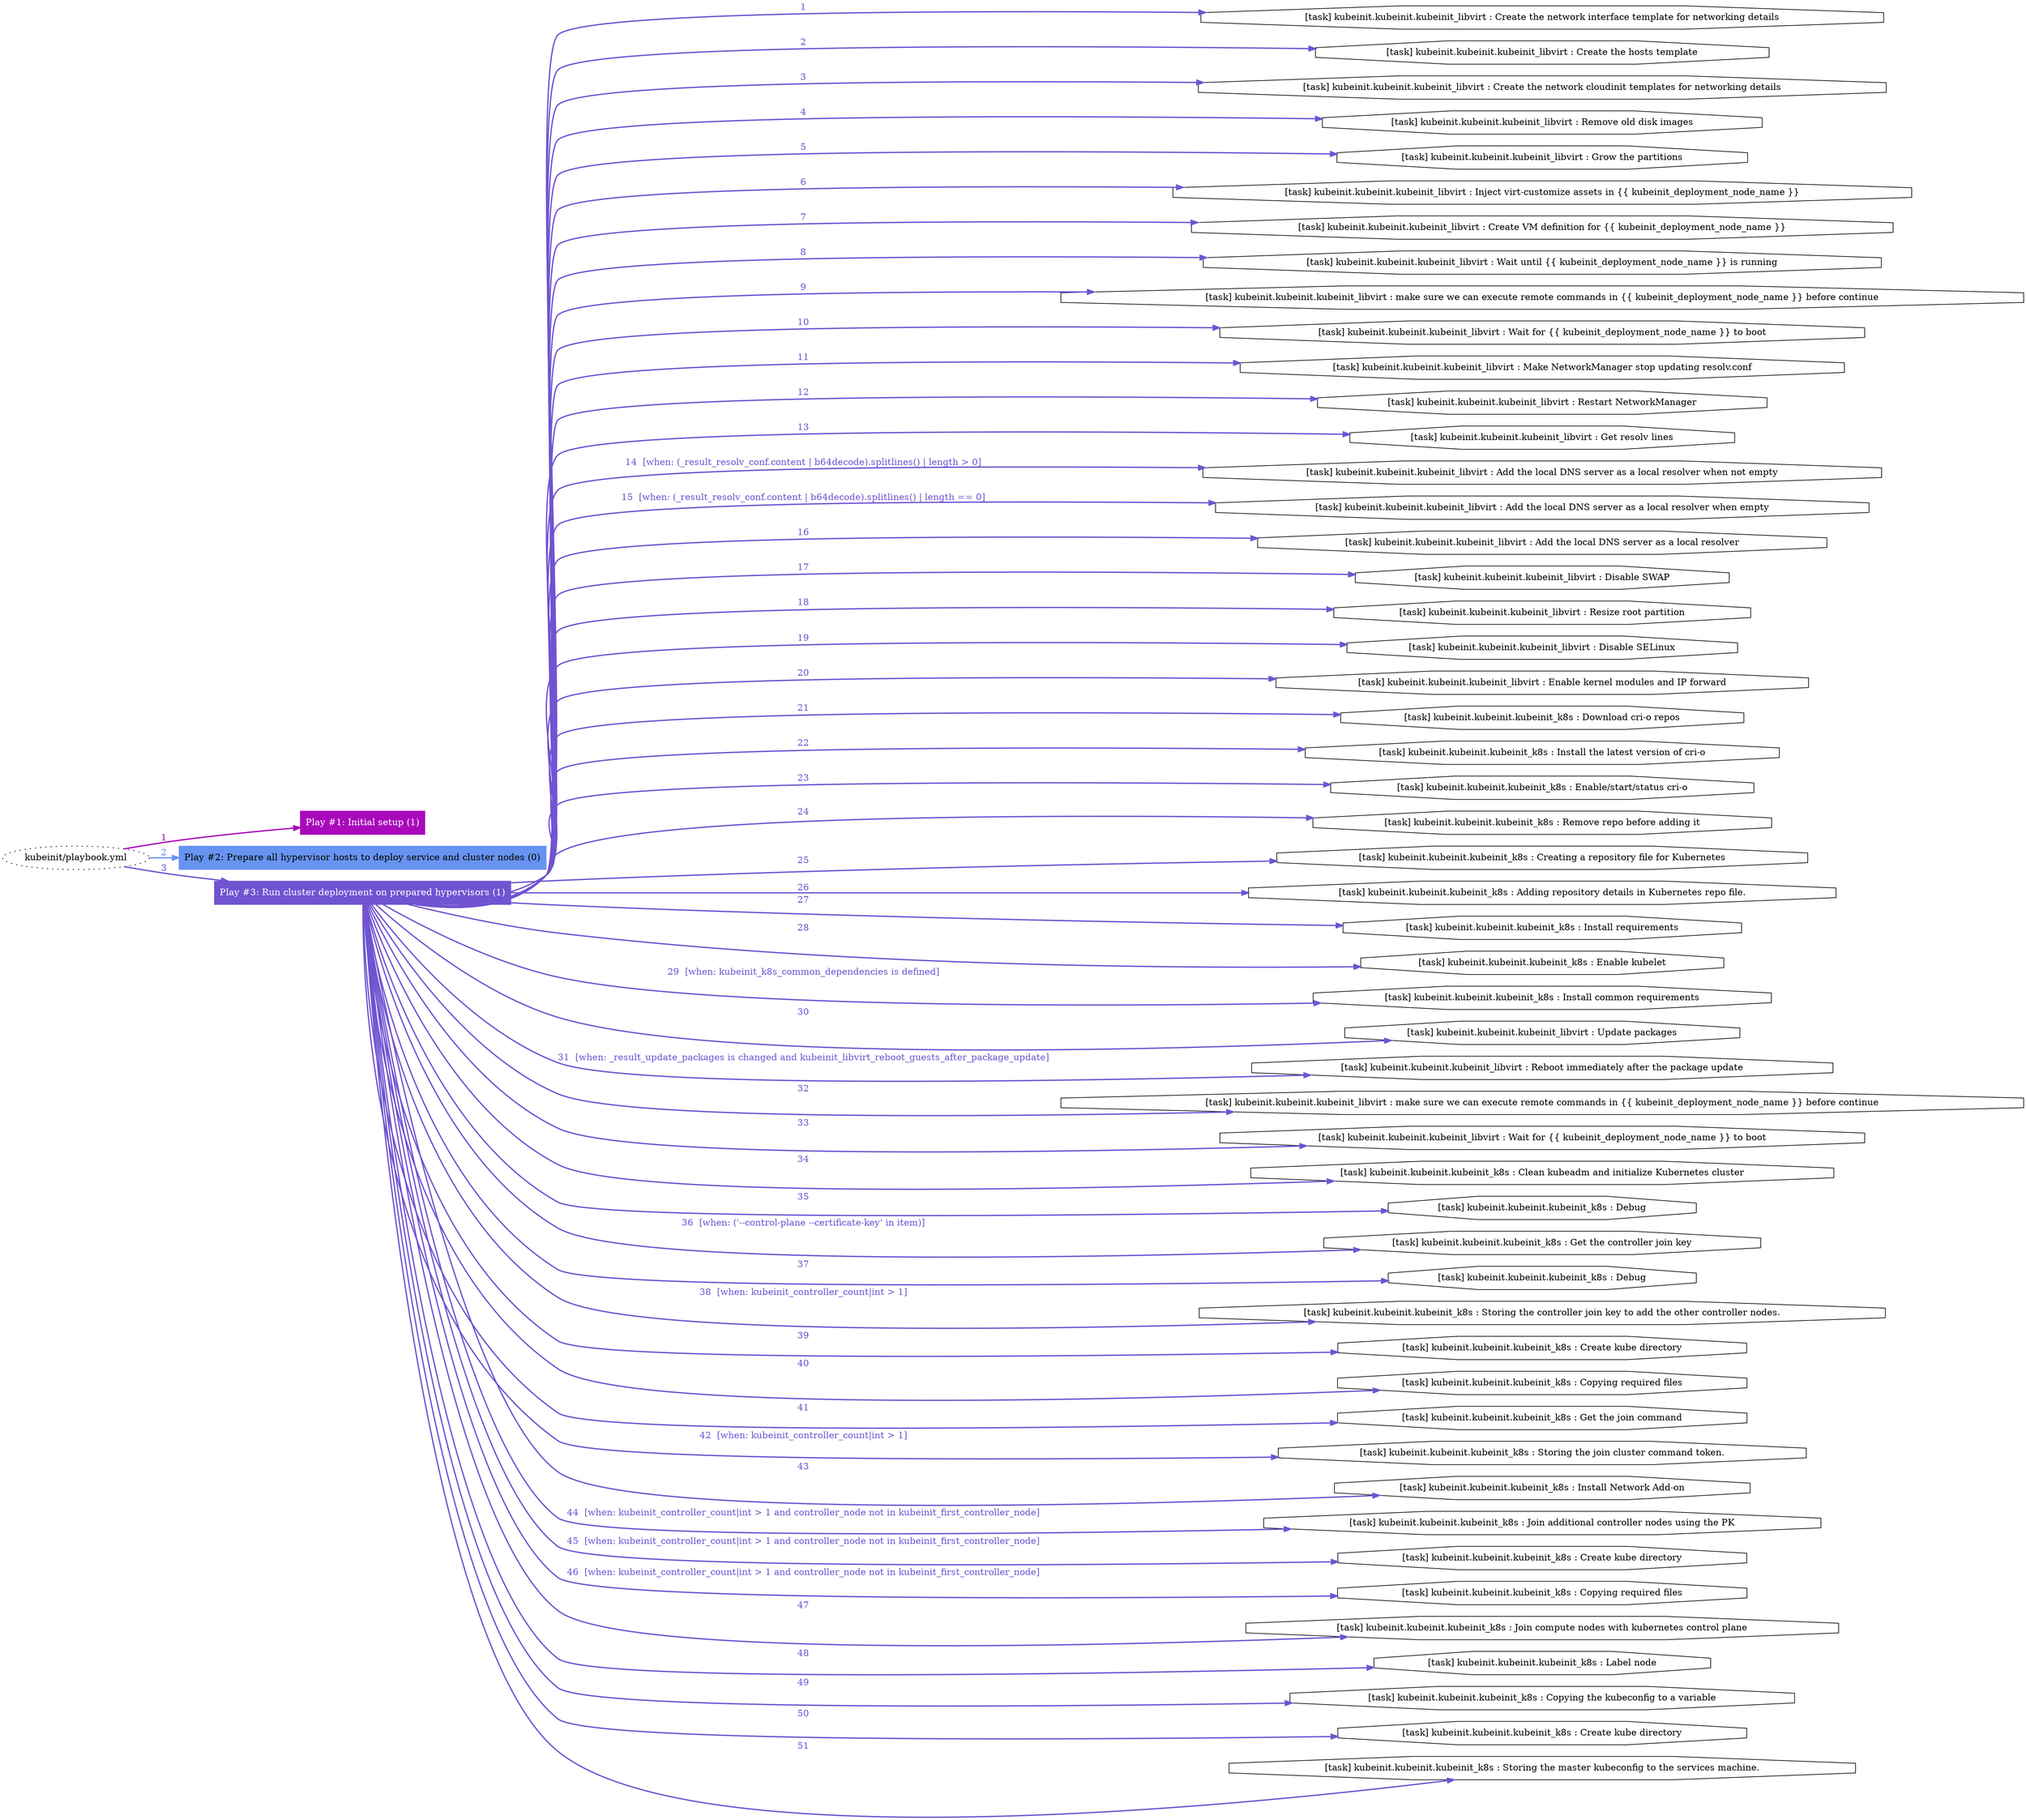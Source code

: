 digraph "kubeinit/playbook.yml "{
	graph [concentrate=true ordering=in rankdir=LR ratio=fill]
	edge [esep=5 sep=10]
	"kubeinit/playbook.yml" [id=root_node style=dotted]
	subgraph "Play #1: Initial setup (1) "{
		"Play #1: Initial setup (1)" [color="#a909bb" fontcolor="#ffffff" id="play_044ea05b-3c68-45e5-93fb-98a5fe5162ef" shape=box style=filled tooltip=localhost]
		"kubeinit/playbook.yml" -> "Play #1: Initial setup (1)" [label=1 color="#a909bb" fontcolor="#a909bb" id="edge_4f279a71-bca7-40d9-9f3b-d71ae8dd8e89" style=bold]
	}
	subgraph "Play #2: Prepare all hypervisor hosts to deploy service and cluster nodes (0) "{
		"Play #2: Prepare all hypervisor hosts to deploy service and cluster nodes (0)" [color="#6793f1" fontcolor="#000000" id="play_5effb69d-e78f-4c75-92e2-795bb58b1863" shape=box style=filled tooltip=""]
		"kubeinit/playbook.yml" -> "Play #2: Prepare all hypervisor hosts to deploy service and cluster nodes (0)" [label=2 color="#6793f1" fontcolor="#6793f1" id="edge_6b8a9bb0-24bf-46c4-97f4-216673ca4b5a" style=bold]
	}
	subgraph "Play #3: Run cluster deployment on prepared hypervisors (1) "{
		"Play #3: Run cluster deployment on prepared hypervisors (1)" [color="#7054d1" fontcolor="#ffffff" id="play_5bf2bf2e-78cd-496c-b3c1-db37087869b7" shape=box style=filled tooltip=localhost]
		"kubeinit/playbook.yml" -> "Play #3: Run cluster deployment on prepared hypervisors (1)" [label=3 color="#7054d1" fontcolor="#7054d1" id="edge_a4adbbd0-e47b-4da2-87e4-896df48c45a0" style=bold]
		"task_63bd1d2c-d0a8-44c6-bff4-91a148063dcb" [label="[task] kubeinit.kubeinit.kubeinit_libvirt : Create the network interface template for networking details" id="task_63bd1d2c-d0a8-44c6-bff4-91a148063dcb" shape=octagon tooltip="[task] kubeinit.kubeinit.kubeinit_libvirt : Create the network interface template for networking details"]
		"Play #3: Run cluster deployment on prepared hypervisors (1)" -> "task_63bd1d2c-d0a8-44c6-bff4-91a148063dcb" [label=1 color="#7054d1" fontcolor="#7054d1" id="edge_93d076cf-f37b-4300-a376-0ec24ac9c0e4" style=bold]
		"task_59cb61f3-8eb3-4eca-af2d-6199d2439f42" [label="[task] kubeinit.kubeinit.kubeinit_libvirt : Create the hosts template" id="task_59cb61f3-8eb3-4eca-af2d-6199d2439f42" shape=octagon tooltip="[task] kubeinit.kubeinit.kubeinit_libvirt : Create the hosts template"]
		"Play #3: Run cluster deployment on prepared hypervisors (1)" -> "task_59cb61f3-8eb3-4eca-af2d-6199d2439f42" [label=2 color="#7054d1" fontcolor="#7054d1" id="edge_71e0ff4b-a6bb-47f2-a5be-ff02f2f82f2f" style=bold]
		"task_549f5358-4e6e-44eb-abb6-418ae000d7d3" [label="[task] kubeinit.kubeinit.kubeinit_libvirt : Create the network cloudinit templates for networking details" id="task_549f5358-4e6e-44eb-abb6-418ae000d7d3" shape=octagon tooltip="[task] kubeinit.kubeinit.kubeinit_libvirt : Create the network cloudinit templates for networking details"]
		"Play #3: Run cluster deployment on prepared hypervisors (1)" -> "task_549f5358-4e6e-44eb-abb6-418ae000d7d3" [label=3 color="#7054d1" fontcolor="#7054d1" id="edge_d474ae23-fbc0-484d-ad98-16f2d5116b2d" style=bold]
		"task_32ed7b0c-6a98-4168-b8df-6180121e9344" [label="[task] kubeinit.kubeinit.kubeinit_libvirt : Remove old disk images" id="task_32ed7b0c-6a98-4168-b8df-6180121e9344" shape=octagon tooltip="[task] kubeinit.kubeinit.kubeinit_libvirt : Remove old disk images"]
		"Play #3: Run cluster deployment on prepared hypervisors (1)" -> "task_32ed7b0c-6a98-4168-b8df-6180121e9344" [label=4 color="#7054d1" fontcolor="#7054d1" id="edge_ad9a102b-e934-4337-9d81-37954c1d5715" style=bold]
		"task_95222957-7562-475c-8caa-edbfb881e067" [label="[task] kubeinit.kubeinit.kubeinit_libvirt : Grow the partitions" id="task_95222957-7562-475c-8caa-edbfb881e067" shape=octagon tooltip="[task] kubeinit.kubeinit.kubeinit_libvirt : Grow the partitions"]
		"Play #3: Run cluster deployment on prepared hypervisors (1)" -> "task_95222957-7562-475c-8caa-edbfb881e067" [label=5 color="#7054d1" fontcolor="#7054d1" id="edge_2fdcb61f-b867-4ac0-bff7-9300b8535395" style=bold]
		"task_e4b0202f-893c-497d-8820-8ed551b616b8" [label="[task] kubeinit.kubeinit.kubeinit_libvirt : Inject virt-customize assets in {{ kubeinit_deployment_node_name }}" id="task_e4b0202f-893c-497d-8820-8ed551b616b8" shape=octagon tooltip="[task] kubeinit.kubeinit.kubeinit_libvirt : Inject virt-customize assets in {{ kubeinit_deployment_node_name }}"]
		"Play #3: Run cluster deployment on prepared hypervisors (1)" -> "task_e4b0202f-893c-497d-8820-8ed551b616b8" [label=6 color="#7054d1" fontcolor="#7054d1" id="edge_12165b36-1d2c-45b3-a9be-e36b6c4fb8ad" style=bold]
		"task_6f0ea301-1176-4a33-81dd-5a15a4d86874" [label="[task] kubeinit.kubeinit.kubeinit_libvirt : Create VM definition for {{ kubeinit_deployment_node_name }}" id="task_6f0ea301-1176-4a33-81dd-5a15a4d86874" shape=octagon tooltip="[task] kubeinit.kubeinit.kubeinit_libvirt : Create VM definition for {{ kubeinit_deployment_node_name }}"]
		"Play #3: Run cluster deployment on prepared hypervisors (1)" -> "task_6f0ea301-1176-4a33-81dd-5a15a4d86874" [label=7 color="#7054d1" fontcolor="#7054d1" id="edge_748ca7ed-9b06-4b29-a4ca-523705551095" style=bold]
		"task_1d7578aa-1498-41ce-956d-fbea16eaf5db" [label="[task] kubeinit.kubeinit.kubeinit_libvirt : Wait until {{ kubeinit_deployment_node_name }} is running" id="task_1d7578aa-1498-41ce-956d-fbea16eaf5db" shape=octagon tooltip="[task] kubeinit.kubeinit.kubeinit_libvirt : Wait until {{ kubeinit_deployment_node_name }} is running"]
		"Play #3: Run cluster deployment on prepared hypervisors (1)" -> "task_1d7578aa-1498-41ce-956d-fbea16eaf5db" [label=8 color="#7054d1" fontcolor="#7054d1" id="edge_a33ea74c-e179-4828-8da2-225db139842e" style=bold]
		"task_e1ea4d01-9cd8-4a87-9824-c09a66674378" [label="[task] kubeinit.kubeinit.kubeinit_libvirt : make sure we can execute remote commands in {{ kubeinit_deployment_node_name }} before continue" id="task_e1ea4d01-9cd8-4a87-9824-c09a66674378" shape=octagon tooltip="[task] kubeinit.kubeinit.kubeinit_libvirt : make sure we can execute remote commands in {{ kubeinit_deployment_node_name }} before continue"]
		"Play #3: Run cluster deployment on prepared hypervisors (1)" -> "task_e1ea4d01-9cd8-4a87-9824-c09a66674378" [label=9 color="#7054d1" fontcolor="#7054d1" id="edge_9c477e68-5459-49e7-b104-ccaa3a772265" style=bold]
		"task_907a8d91-235f-42a7-bcf3-427cafa03159" [label="[task] kubeinit.kubeinit.kubeinit_libvirt : Wait for {{ kubeinit_deployment_node_name }} to boot" id="task_907a8d91-235f-42a7-bcf3-427cafa03159" shape=octagon tooltip="[task] kubeinit.kubeinit.kubeinit_libvirt : Wait for {{ kubeinit_deployment_node_name }} to boot"]
		"Play #3: Run cluster deployment on prepared hypervisors (1)" -> "task_907a8d91-235f-42a7-bcf3-427cafa03159" [label=10 color="#7054d1" fontcolor="#7054d1" id="edge_4a422b57-7a37-4ff9-8352-f0767e007eb7" style=bold]
		"task_e0f76016-9370-40a5-ad68-5b3188fa5876" [label="[task] kubeinit.kubeinit.kubeinit_libvirt : Make NetworkManager stop updating resolv.conf" id="task_e0f76016-9370-40a5-ad68-5b3188fa5876" shape=octagon tooltip="[task] kubeinit.kubeinit.kubeinit_libvirt : Make NetworkManager stop updating resolv.conf"]
		"Play #3: Run cluster deployment on prepared hypervisors (1)" -> "task_e0f76016-9370-40a5-ad68-5b3188fa5876" [label=11 color="#7054d1" fontcolor="#7054d1" id="edge_0115d840-1878-419c-9628-299b5544f29b" style=bold]
		"task_b20885b0-6df8-4523-858d-400ebb8edd05" [label="[task] kubeinit.kubeinit.kubeinit_libvirt : Restart NetworkManager" id="task_b20885b0-6df8-4523-858d-400ebb8edd05" shape=octagon tooltip="[task] kubeinit.kubeinit.kubeinit_libvirt : Restart NetworkManager"]
		"Play #3: Run cluster deployment on prepared hypervisors (1)" -> "task_b20885b0-6df8-4523-858d-400ebb8edd05" [label=12 color="#7054d1" fontcolor="#7054d1" id="edge_fa4afcc3-f554-4ab5-b323-863d3aba89b0" style=bold]
		"task_cea4194b-c712-4cb2-98cf-4763c028a80c" [label="[task] kubeinit.kubeinit.kubeinit_libvirt : Get resolv lines" id="task_cea4194b-c712-4cb2-98cf-4763c028a80c" shape=octagon tooltip="[task] kubeinit.kubeinit.kubeinit_libvirt : Get resolv lines"]
		"Play #3: Run cluster deployment on prepared hypervisors (1)" -> "task_cea4194b-c712-4cb2-98cf-4763c028a80c" [label=13 color="#7054d1" fontcolor="#7054d1" id="edge_94f84774-555b-46cd-bed0-22bb1d63255a" style=bold]
		"task_f11da07d-7641-44da-9c05-e6d8ab2ca368" [label="[task] kubeinit.kubeinit.kubeinit_libvirt : Add the local DNS server as a local resolver when not empty" id="task_f11da07d-7641-44da-9c05-e6d8ab2ca368" shape=octagon tooltip="[task] kubeinit.kubeinit.kubeinit_libvirt : Add the local DNS server as a local resolver when not empty"]
		"Play #3: Run cluster deployment on prepared hypervisors (1)" -> "task_f11da07d-7641-44da-9c05-e6d8ab2ca368" [label="14  [when: (_result_resolv_conf.content | b64decode).splitlines() | length > 0]" color="#7054d1" fontcolor="#7054d1" id="edge_37b60a53-6338-4679-bb2b-a27fa0ccc37f" style=bold]
		"task_6fb83109-8324-41a6-b49f-c6ca5c045668" [label="[task] kubeinit.kubeinit.kubeinit_libvirt : Add the local DNS server as a local resolver when empty" id="task_6fb83109-8324-41a6-b49f-c6ca5c045668" shape=octagon tooltip="[task] kubeinit.kubeinit.kubeinit_libvirt : Add the local DNS server as a local resolver when empty"]
		"Play #3: Run cluster deployment on prepared hypervisors (1)" -> "task_6fb83109-8324-41a6-b49f-c6ca5c045668" [label="15  [when: (_result_resolv_conf.content | b64decode).splitlines() | length == 0]" color="#7054d1" fontcolor="#7054d1" id="edge_f3a6c2df-4930-4393-bf33-82d0332b4212" style=bold]
		"task_5faf3ec9-70ca-452f-84fd-ad696109b75e" [label="[task] kubeinit.kubeinit.kubeinit_libvirt : Add the local DNS server as a local resolver" id="task_5faf3ec9-70ca-452f-84fd-ad696109b75e" shape=octagon tooltip="[task] kubeinit.kubeinit.kubeinit_libvirt : Add the local DNS server as a local resolver"]
		"Play #3: Run cluster deployment on prepared hypervisors (1)" -> "task_5faf3ec9-70ca-452f-84fd-ad696109b75e" [label=16 color="#7054d1" fontcolor="#7054d1" id="edge_1f9c1b12-645e-4373-a40b-e363ada5855f" style=bold]
		"task_05e3b70a-310c-4f35-9e4e-513ef6616f4b" [label="[task] kubeinit.kubeinit.kubeinit_libvirt : Disable SWAP" id="task_05e3b70a-310c-4f35-9e4e-513ef6616f4b" shape=octagon tooltip="[task] kubeinit.kubeinit.kubeinit_libvirt : Disable SWAP"]
		"Play #3: Run cluster deployment on prepared hypervisors (1)" -> "task_05e3b70a-310c-4f35-9e4e-513ef6616f4b" [label=17 color="#7054d1" fontcolor="#7054d1" id="edge_161cb646-d6c0-4d47-b22f-072c14eccccb" style=bold]
		"task_e9959232-e98f-4344-822e-5c107b506e00" [label="[task] kubeinit.kubeinit.kubeinit_libvirt : Resize root partition" id="task_e9959232-e98f-4344-822e-5c107b506e00" shape=octagon tooltip="[task] kubeinit.kubeinit.kubeinit_libvirt : Resize root partition"]
		"Play #3: Run cluster deployment on prepared hypervisors (1)" -> "task_e9959232-e98f-4344-822e-5c107b506e00" [label=18 color="#7054d1" fontcolor="#7054d1" id="edge_fa3eb2d5-e0e9-4269-abb9-1fef2d5f1445" style=bold]
		"task_92a5b11d-a13a-4c90-aefb-62c88e943f9b" [label="[task] kubeinit.kubeinit.kubeinit_libvirt : Disable SELinux" id="task_92a5b11d-a13a-4c90-aefb-62c88e943f9b" shape=octagon tooltip="[task] kubeinit.kubeinit.kubeinit_libvirt : Disable SELinux"]
		"Play #3: Run cluster deployment on prepared hypervisors (1)" -> "task_92a5b11d-a13a-4c90-aefb-62c88e943f9b" [label=19 color="#7054d1" fontcolor="#7054d1" id="edge_fb0c0db7-76ad-40be-ab2c-fcc3cd356f23" style=bold]
		"task_b95d5f8b-3960-45eb-b322-6475b9ac75ef" [label="[task] kubeinit.kubeinit.kubeinit_libvirt : Enable kernel modules and IP forward" id="task_b95d5f8b-3960-45eb-b322-6475b9ac75ef" shape=octagon tooltip="[task] kubeinit.kubeinit.kubeinit_libvirt : Enable kernel modules and IP forward"]
		"Play #3: Run cluster deployment on prepared hypervisors (1)" -> "task_b95d5f8b-3960-45eb-b322-6475b9ac75ef" [label=20 color="#7054d1" fontcolor="#7054d1" id="edge_8e52d7e9-a566-46d8-bee5-8a57ac9640ab" style=bold]
		"task_2ba74d17-83aa-4c25-b4ed-b268fa4ecdd7" [label="[task] kubeinit.kubeinit.kubeinit_k8s : Download cri-o repos" id="task_2ba74d17-83aa-4c25-b4ed-b268fa4ecdd7" shape=octagon tooltip="[task] kubeinit.kubeinit.kubeinit_k8s : Download cri-o repos"]
		"Play #3: Run cluster deployment on prepared hypervisors (1)" -> "task_2ba74d17-83aa-4c25-b4ed-b268fa4ecdd7" [label=21 color="#7054d1" fontcolor="#7054d1" id="edge_2e25cb55-13f4-4fda-ba75-932b8930b1a8" style=bold]
		"task_58743a68-012d-469d-b152-e44ceeb43c4a" [label="[task] kubeinit.kubeinit.kubeinit_k8s : Install the latest version of cri-o" id="task_58743a68-012d-469d-b152-e44ceeb43c4a" shape=octagon tooltip="[task] kubeinit.kubeinit.kubeinit_k8s : Install the latest version of cri-o"]
		"Play #3: Run cluster deployment on prepared hypervisors (1)" -> "task_58743a68-012d-469d-b152-e44ceeb43c4a" [label=22 color="#7054d1" fontcolor="#7054d1" id="edge_98a291e1-e567-4c43-99aa-aca6889529c9" style=bold]
		"task_666e8b54-916d-43c3-a3c3-b00e75fe8023" [label="[task] kubeinit.kubeinit.kubeinit_k8s : Enable/start/status cri-o" id="task_666e8b54-916d-43c3-a3c3-b00e75fe8023" shape=octagon tooltip="[task] kubeinit.kubeinit.kubeinit_k8s : Enable/start/status cri-o"]
		"Play #3: Run cluster deployment on prepared hypervisors (1)" -> "task_666e8b54-916d-43c3-a3c3-b00e75fe8023" [label=23 color="#7054d1" fontcolor="#7054d1" id="edge_92f02f58-e0bf-40d1-9983-0ab8f5c88692" style=bold]
		"task_cd699bde-c00d-4242-8b8e-e3faf812dc1e" [label="[task] kubeinit.kubeinit.kubeinit_k8s : Remove repo before adding it" id="task_cd699bde-c00d-4242-8b8e-e3faf812dc1e" shape=octagon tooltip="[task] kubeinit.kubeinit.kubeinit_k8s : Remove repo before adding it"]
		"Play #3: Run cluster deployment on prepared hypervisors (1)" -> "task_cd699bde-c00d-4242-8b8e-e3faf812dc1e" [label=24 color="#7054d1" fontcolor="#7054d1" id="edge_39914629-93bb-4e95-b963-51e61215380e" style=bold]
		"task_c9ad3675-e7df-45f6-9690-cbb3ad88abbd" [label="[task] kubeinit.kubeinit.kubeinit_k8s : Creating a repository file for Kubernetes" id="task_c9ad3675-e7df-45f6-9690-cbb3ad88abbd" shape=octagon tooltip="[task] kubeinit.kubeinit.kubeinit_k8s : Creating a repository file for Kubernetes"]
		"Play #3: Run cluster deployment on prepared hypervisors (1)" -> "task_c9ad3675-e7df-45f6-9690-cbb3ad88abbd" [label=25 color="#7054d1" fontcolor="#7054d1" id="edge_051e5ef9-7c72-4d41-b0fe-ceb251c1de1e" style=bold]
		"task_47f31b68-fb6d-4da3-983a-6c4ed311c2d9" [label="[task] kubeinit.kubeinit.kubeinit_k8s : Adding repository details in Kubernetes repo file." id="task_47f31b68-fb6d-4da3-983a-6c4ed311c2d9" shape=octagon tooltip="[task] kubeinit.kubeinit.kubeinit_k8s : Adding repository details in Kubernetes repo file."]
		"Play #3: Run cluster deployment on prepared hypervisors (1)" -> "task_47f31b68-fb6d-4da3-983a-6c4ed311c2d9" [label=26 color="#7054d1" fontcolor="#7054d1" id="edge_f2d86595-7ea0-42ad-8e26-409e49a4f539" style=bold]
		"task_d6aa0765-bd41-4548-8364-20b36ef9893e" [label="[task] kubeinit.kubeinit.kubeinit_k8s : Install requirements" id="task_d6aa0765-bd41-4548-8364-20b36ef9893e" shape=octagon tooltip="[task] kubeinit.kubeinit.kubeinit_k8s : Install requirements"]
		"Play #3: Run cluster deployment on prepared hypervisors (1)" -> "task_d6aa0765-bd41-4548-8364-20b36ef9893e" [label=27 color="#7054d1" fontcolor="#7054d1" id="edge_b4b8806d-0ccb-42d5-a3bc-02063f62928b" style=bold]
		"task_43f31a02-1a79-440d-ab3c-2c497669b2ce" [label="[task] kubeinit.kubeinit.kubeinit_k8s : Enable kubelet" id="task_43f31a02-1a79-440d-ab3c-2c497669b2ce" shape=octagon tooltip="[task] kubeinit.kubeinit.kubeinit_k8s : Enable kubelet"]
		"Play #3: Run cluster deployment on prepared hypervisors (1)" -> "task_43f31a02-1a79-440d-ab3c-2c497669b2ce" [label=28 color="#7054d1" fontcolor="#7054d1" id="edge_bf9d811d-372d-4a12-a6f7-79645abcbd6b" style=bold]
		"task_6f13c880-ea6b-4f66-9c0d-6cd9233b5388" [label="[task] kubeinit.kubeinit.kubeinit_k8s : Install common requirements" id="task_6f13c880-ea6b-4f66-9c0d-6cd9233b5388" shape=octagon tooltip="[task] kubeinit.kubeinit.kubeinit_k8s : Install common requirements"]
		"Play #3: Run cluster deployment on prepared hypervisors (1)" -> "task_6f13c880-ea6b-4f66-9c0d-6cd9233b5388" [label="29  [when: kubeinit_k8s_common_dependencies is defined]" color="#7054d1" fontcolor="#7054d1" id="edge_37509e2e-b687-4317-8ed2-770fc7b16ebe" style=bold]
		"task_76c9bbf4-50c8-4e83-b6b0-0faa5b07e792" [label="[task] kubeinit.kubeinit.kubeinit_libvirt : Update packages" id="task_76c9bbf4-50c8-4e83-b6b0-0faa5b07e792" shape=octagon tooltip="[task] kubeinit.kubeinit.kubeinit_libvirt : Update packages"]
		"Play #3: Run cluster deployment on prepared hypervisors (1)" -> "task_76c9bbf4-50c8-4e83-b6b0-0faa5b07e792" [label=30 color="#7054d1" fontcolor="#7054d1" id="edge_1b72f649-5678-4a10-9689-de81e4669668" style=bold]
		"task_ff0dcdb0-c25a-49bc-ba6a-2c861aa1c9c4" [label="[task] kubeinit.kubeinit.kubeinit_libvirt : Reboot immediately after the package update" id="task_ff0dcdb0-c25a-49bc-ba6a-2c861aa1c9c4" shape=octagon tooltip="[task] kubeinit.kubeinit.kubeinit_libvirt : Reboot immediately after the package update"]
		"Play #3: Run cluster deployment on prepared hypervisors (1)" -> "task_ff0dcdb0-c25a-49bc-ba6a-2c861aa1c9c4" [label="31  [when: _result_update_packages is changed and kubeinit_libvirt_reboot_guests_after_package_update]" color="#7054d1" fontcolor="#7054d1" id="edge_9cc41a1b-0246-4850-bf94-377793da8d14" style=bold]
		"task_18c51805-1acf-48a8-b7a0-81196d414add" [label="[task] kubeinit.kubeinit.kubeinit_libvirt : make sure we can execute remote commands in {{ kubeinit_deployment_node_name }} before continue" id="task_18c51805-1acf-48a8-b7a0-81196d414add" shape=octagon tooltip="[task] kubeinit.kubeinit.kubeinit_libvirt : make sure we can execute remote commands in {{ kubeinit_deployment_node_name }} before continue"]
		"Play #3: Run cluster deployment on prepared hypervisors (1)" -> "task_18c51805-1acf-48a8-b7a0-81196d414add" [label=32 color="#7054d1" fontcolor="#7054d1" id="edge_0ea5a518-6bca-4fc7-a76e-e3e68697c546" style=bold]
		"task_169e9d9a-7b13-4aba-a7fd-13cb78896e45" [label="[task] kubeinit.kubeinit.kubeinit_libvirt : Wait for {{ kubeinit_deployment_node_name }} to boot" id="task_169e9d9a-7b13-4aba-a7fd-13cb78896e45" shape=octagon tooltip="[task] kubeinit.kubeinit.kubeinit_libvirt : Wait for {{ kubeinit_deployment_node_name }} to boot"]
		"Play #3: Run cluster deployment on prepared hypervisors (1)" -> "task_169e9d9a-7b13-4aba-a7fd-13cb78896e45" [label=33 color="#7054d1" fontcolor="#7054d1" id="edge_16c48214-9835-42c0-adc8-4f996680c9f1" style=bold]
		"task_39149f42-eecb-4cab-b286-d2a1f7d07c11" [label="[task] kubeinit.kubeinit.kubeinit_k8s : Clean kubeadm and initialize Kubernetes cluster" id="task_39149f42-eecb-4cab-b286-d2a1f7d07c11" shape=octagon tooltip="[task] kubeinit.kubeinit.kubeinit_k8s : Clean kubeadm and initialize Kubernetes cluster"]
		"Play #3: Run cluster deployment on prepared hypervisors (1)" -> "task_39149f42-eecb-4cab-b286-d2a1f7d07c11" [label=34 color="#7054d1" fontcolor="#7054d1" id="edge_8ec4ff2b-82c6-4f4b-8f34-fad2bd39c960" style=bold]
		"task_cf988f81-ab4f-41ae-a80c-6eb322000f26" [label="[task] kubeinit.kubeinit.kubeinit_k8s : Debug" id="task_cf988f81-ab4f-41ae-a80c-6eb322000f26" shape=octagon tooltip="[task] kubeinit.kubeinit.kubeinit_k8s : Debug"]
		"Play #3: Run cluster deployment on prepared hypervisors (1)" -> "task_cf988f81-ab4f-41ae-a80c-6eb322000f26" [label=35 color="#7054d1" fontcolor="#7054d1" id="edge_661831de-2098-4f48-af25-52618cce7eab" style=bold]
		"task_c43331d0-5297-4635-a83e-45d7a6e87ac8" [label="[task] kubeinit.kubeinit.kubeinit_k8s : Get the controller join key" id="task_c43331d0-5297-4635-a83e-45d7a6e87ac8" shape=octagon tooltip="[task] kubeinit.kubeinit.kubeinit_k8s : Get the controller join key"]
		"Play #3: Run cluster deployment on prepared hypervisors (1)" -> "task_c43331d0-5297-4635-a83e-45d7a6e87ac8" [label="36  [when: ('--control-plane --certificate-key' in item)]" color="#7054d1" fontcolor="#7054d1" id="edge_2d6a7fd8-cd4f-4a5a-8556-0fe46f32fa11" style=bold]
		"task_a71a55c9-84f1-4374-8ed8-184884fc7ac9" [label="[task] kubeinit.kubeinit.kubeinit_k8s : Debug" id="task_a71a55c9-84f1-4374-8ed8-184884fc7ac9" shape=octagon tooltip="[task] kubeinit.kubeinit.kubeinit_k8s : Debug"]
		"Play #3: Run cluster deployment on prepared hypervisors (1)" -> "task_a71a55c9-84f1-4374-8ed8-184884fc7ac9" [label=37 color="#7054d1" fontcolor="#7054d1" id="edge_4ab3d5c2-392a-4a7f-9387-fadd32cd0829" style=bold]
		"task_f8d8f766-b008-4411-bbe4-1005f646f0ec" [label="[task] kubeinit.kubeinit.kubeinit_k8s : Storing the controller join key to add the other controller nodes." id="task_f8d8f766-b008-4411-bbe4-1005f646f0ec" shape=octagon tooltip="[task] kubeinit.kubeinit.kubeinit_k8s : Storing the controller join key to add the other controller nodes."]
		"Play #3: Run cluster deployment on prepared hypervisors (1)" -> "task_f8d8f766-b008-4411-bbe4-1005f646f0ec" [label="38  [when: kubeinit_controller_count|int > 1]" color="#7054d1" fontcolor="#7054d1" id="edge_0ff6dfd8-2056-4ae0-bf33-f49c48257d04" style=bold]
		"task_b4a5d761-1c0d-4f36-8306-7108bd37a3ba" [label="[task] kubeinit.kubeinit.kubeinit_k8s : Create kube directory" id="task_b4a5d761-1c0d-4f36-8306-7108bd37a3ba" shape=octagon tooltip="[task] kubeinit.kubeinit.kubeinit_k8s : Create kube directory"]
		"Play #3: Run cluster deployment on prepared hypervisors (1)" -> "task_b4a5d761-1c0d-4f36-8306-7108bd37a3ba" [label=39 color="#7054d1" fontcolor="#7054d1" id="edge_84369e70-ddfb-47c8-a1eb-70651ed43a22" style=bold]
		"task_29a4cfde-87fd-412a-8f3d-0616f69d2d2a" [label="[task] kubeinit.kubeinit.kubeinit_k8s : Copying required files" id="task_29a4cfde-87fd-412a-8f3d-0616f69d2d2a" shape=octagon tooltip="[task] kubeinit.kubeinit.kubeinit_k8s : Copying required files"]
		"Play #3: Run cluster deployment on prepared hypervisors (1)" -> "task_29a4cfde-87fd-412a-8f3d-0616f69d2d2a" [label=40 color="#7054d1" fontcolor="#7054d1" id="edge_01ec2677-f904-4dbd-9095-f2a0da37a3c5" style=bold]
		"task_bf7a0bba-62e5-4f53-9e90-1bb5b14f32dd" [label="[task] kubeinit.kubeinit.kubeinit_k8s : Get the join command" id="task_bf7a0bba-62e5-4f53-9e90-1bb5b14f32dd" shape=octagon tooltip="[task] kubeinit.kubeinit.kubeinit_k8s : Get the join command"]
		"Play #3: Run cluster deployment on prepared hypervisors (1)" -> "task_bf7a0bba-62e5-4f53-9e90-1bb5b14f32dd" [label=41 color="#7054d1" fontcolor="#7054d1" id="edge_65e560ec-41c0-44d6-86a8-f1ead0a85230" style=bold]
		"task_ca5c3e24-15d4-4634-942b-ee070c21052d" [label="[task] kubeinit.kubeinit.kubeinit_k8s : Storing the join cluster command token." id="task_ca5c3e24-15d4-4634-942b-ee070c21052d" shape=octagon tooltip="[task] kubeinit.kubeinit.kubeinit_k8s : Storing the join cluster command token."]
		"Play #3: Run cluster deployment on prepared hypervisors (1)" -> "task_ca5c3e24-15d4-4634-942b-ee070c21052d" [label="42  [when: kubeinit_controller_count|int > 1]" color="#7054d1" fontcolor="#7054d1" id="edge_74d8a9ee-3afd-40fe-a1dc-fb7831390966" style=bold]
		"task_2bf66073-7910-454d-8b59-7e6c7359a0af" [label="[task] kubeinit.kubeinit.kubeinit_k8s : Install Network Add-on" id="task_2bf66073-7910-454d-8b59-7e6c7359a0af" shape=octagon tooltip="[task] kubeinit.kubeinit.kubeinit_k8s : Install Network Add-on"]
		"Play #3: Run cluster deployment on prepared hypervisors (1)" -> "task_2bf66073-7910-454d-8b59-7e6c7359a0af" [label=43 color="#7054d1" fontcolor="#7054d1" id="edge_7947d935-a949-4994-ac77-0c12a23daef3" style=bold]
		"task_4c3afd31-4268-434a-bab7-f42869cb7198" [label="[task] kubeinit.kubeinit.kubeinit_k8s : Join additional controller nodes using the PK" id="task_4c3afd31-4268-434a-bab7-f42869cb7198" shape=octagon tooltip="[task] kubeinit.kubeinit.kubeinit_k8s : Join additional controller nodes using the PK"]
		"Play #3: Run cluster deployment on prepared hypervisors (1)" -> "task_4c3afd31-4268-434a-bab7-f42869cb7198" [label="44  [when: kubeinit_controller_count|int > 1 and controller_node not in kubeinit_first_controller_node]" color="#7054d1" fontcolor="#7054d1" id="edge_3cbe7e3b-e041-49ba-b163-697daeb4c847" style=bold]
		"task_62041a82-76d9-4e90-b99f-b70660e8b574" [label="[task] kubeinit.kubeinit.kubeinit_k8s : Create kube directory" id="task_62041a82-76d9-4e90-b99f-b70660e8b574" shape=octagon tooltip="[task] kubeinit.kubeinit.kubeinit_k8s : Create kube directory"]
		"Play #3: Run cluster deployment on prepared hypervisors (1)" -> "task_62041a82-76d9-4e90-b99f-b70660e8b574" [label="45  [when: kubeinit_controller_count|int > 1 and controller_node not in kubeinit_first_controller_node]" color="#7054d1" fontcolor="#7054d1" id="edge_dae251a6-b6bf-434a-80df-4422dbd9ab1a" style=bold]
		"task_6ddb437d-474e-4b92-92b4-5e6ca87de1d8" [label="[task] kubeinit.kubeinit.kubeinit_k8s : Copying required files" id="task_6ddb437d-474e-4b92-92b4-5e6ca87de1d8" shape=octagon tooltip="[task] kubeinit.kubeinit.kubeinit_k8s : Copying required files"]
		"Play #3: Run cluster deployment on prepared hypervisors (1)" -> "task_6ddb437d-474e-4b92-92b4-5e6ca87de1d8" [label="46  [when: kubeinit_controller_count|int > 1 and controller_node not in kubeinit_first_controller_node]" color="#7054d1" fontcolor="#7054d1" id="edge_05f66a34-b520-4950-baa4-b09880b2ed34" style=bold]
		"task_8d5e5a2a-67d3-4fee-bfac-5ccb61647df1" [label="[task] kubeinit.kubeinit.kubeinit_k8s : Join compute nodes with kubernetes control plane" id="task_8d5e5a2a-67d3-4fee-bfac-5ccb61647df1" shape=octagon tooltip="[task] kubeinit.kubeinit.kubeinit_k8s : Join compute nodes with kubernetes control plane"]
		"Play #3: Run cluster deployment on prepared hypervisors (1)" -> "task_8d5e5a2a-67d3-4fee-bfac-5ccb61647df1" [label=47 color="#7054d1" fontcolor="#7054d1" id="edge_a02234a6-2681-43a4-aff7-ccc6a0e98326" style=bold]
		"task_477a3a7c-c3af-4558-84d6-96540df5c68f" [label="[task] kubeinit.kubeinit.kubeinit_k8s : Label node" id="task_477a3a7c-c3af-4558-84d6-96540df5c68f" shape=octagon tooltip="[task] kubeinit.kubeinit.kubeinit_k8s : Label node"]
		"Play #3: Run cluster deployment on prepared hypervisors (1)" -> "task_477a3a7c-c3af-4558-84d6-96540df5c68f" [label=48 color="#7054d1" fontcolor="#7054d1" id="edge_09aab35b-bae0-4324-b012-1bc83b4c19dd" style=bold]
		"task_de81fb15-a4a1-442d-81b3-78d1cb992e69" [label="[task] kubeinit.kubeinit.kubeinit_k8s : Copying the kubeconfig to a variable" id="task_de81fb15-a4a1-442d-81b3-78d1cb992e69" shape=octagon tooltip="[task] kubeinit.kubeinit.kubeinit_k8s : Copying the kubeconfig to a variable"]
		"Play #3: Run cluster deployment on prepared hypervisors (1)" -> "task_de81fb15-a4a1-442d-81b3-78d1cb992e69" [label=49 color="#7054d1" fontcolor="#7054d1" id="edge_e2fb9f63-c449-4c9f-9395-949a3347ff3d" style=bold]
		"task_41093b85-a953-4b9e-a502-b03c0065f5d4" [label="[task] kubeinit.kubeinit.kubeinit_k8s : Create kube directory" id="task_41093b85-a953-4b9e-a502-b03c0065f5d4" shape=octagon tooltip="[task] kubeinit.kubeinit.kubeinit_k8s : Create kube directory"]
		"Play #3: Run cluster deployment on prepared hypervisors (1)" -> "task_41093b85-a953-4b9e-a502-b03c0065f5d4" [label=50 color="#7054d1" fontcolor="#7054d1" id="edge_294b5dea-2755-4e47-835d-34b51928afca" style=bold]
		"task_b4738896-3e3c-46d8-9b27-4f59bca41522" [label="[task] kubeinit.kubeinit.kubeinit_k8s : Storing the master kubeconfig to the services machine." id="task_b4738896-3e3c-46d8-9b27-4f59bca41522" shape=octagon tooltip="[task] kubeinit.kubeinit.kubeinit_k8s : Storing the master kubeconfig to the services machine."]
		"Play #3: Run cluster deployment on prepared hypervisors (1)" -> "task_b4738896-3e3c-46d8-9b27-4f59bca41522" [label=51 color="#7054d1" fontcolor="#7054d1" id="edge_408a498a-d85a-42a5-a466-650730c270e4" style=bold]
	}
}
